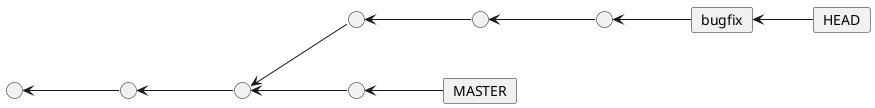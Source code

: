 // https://isgb.otago.ac.nz/infosci/mark.george/Wiki/wiki/PlantUML%20GraphViz%20Layout
@startuml
left to right direction
together {
    circle one as " "
    circle two as " "
    circle three  as " "
    circle four  as " "
    one <-- two
    two <-- three
    three <-- four
}
together {
    circle five  as " "
    three <-- five
    circle six  as " "
    five <-- six
    circle seven  as " "
    six <-- seven
}
card MASTER
four <-- MASTER
card bugfix
seven <-- bugfix
card HEAD
bugfix <-- HEAD
@enduml

